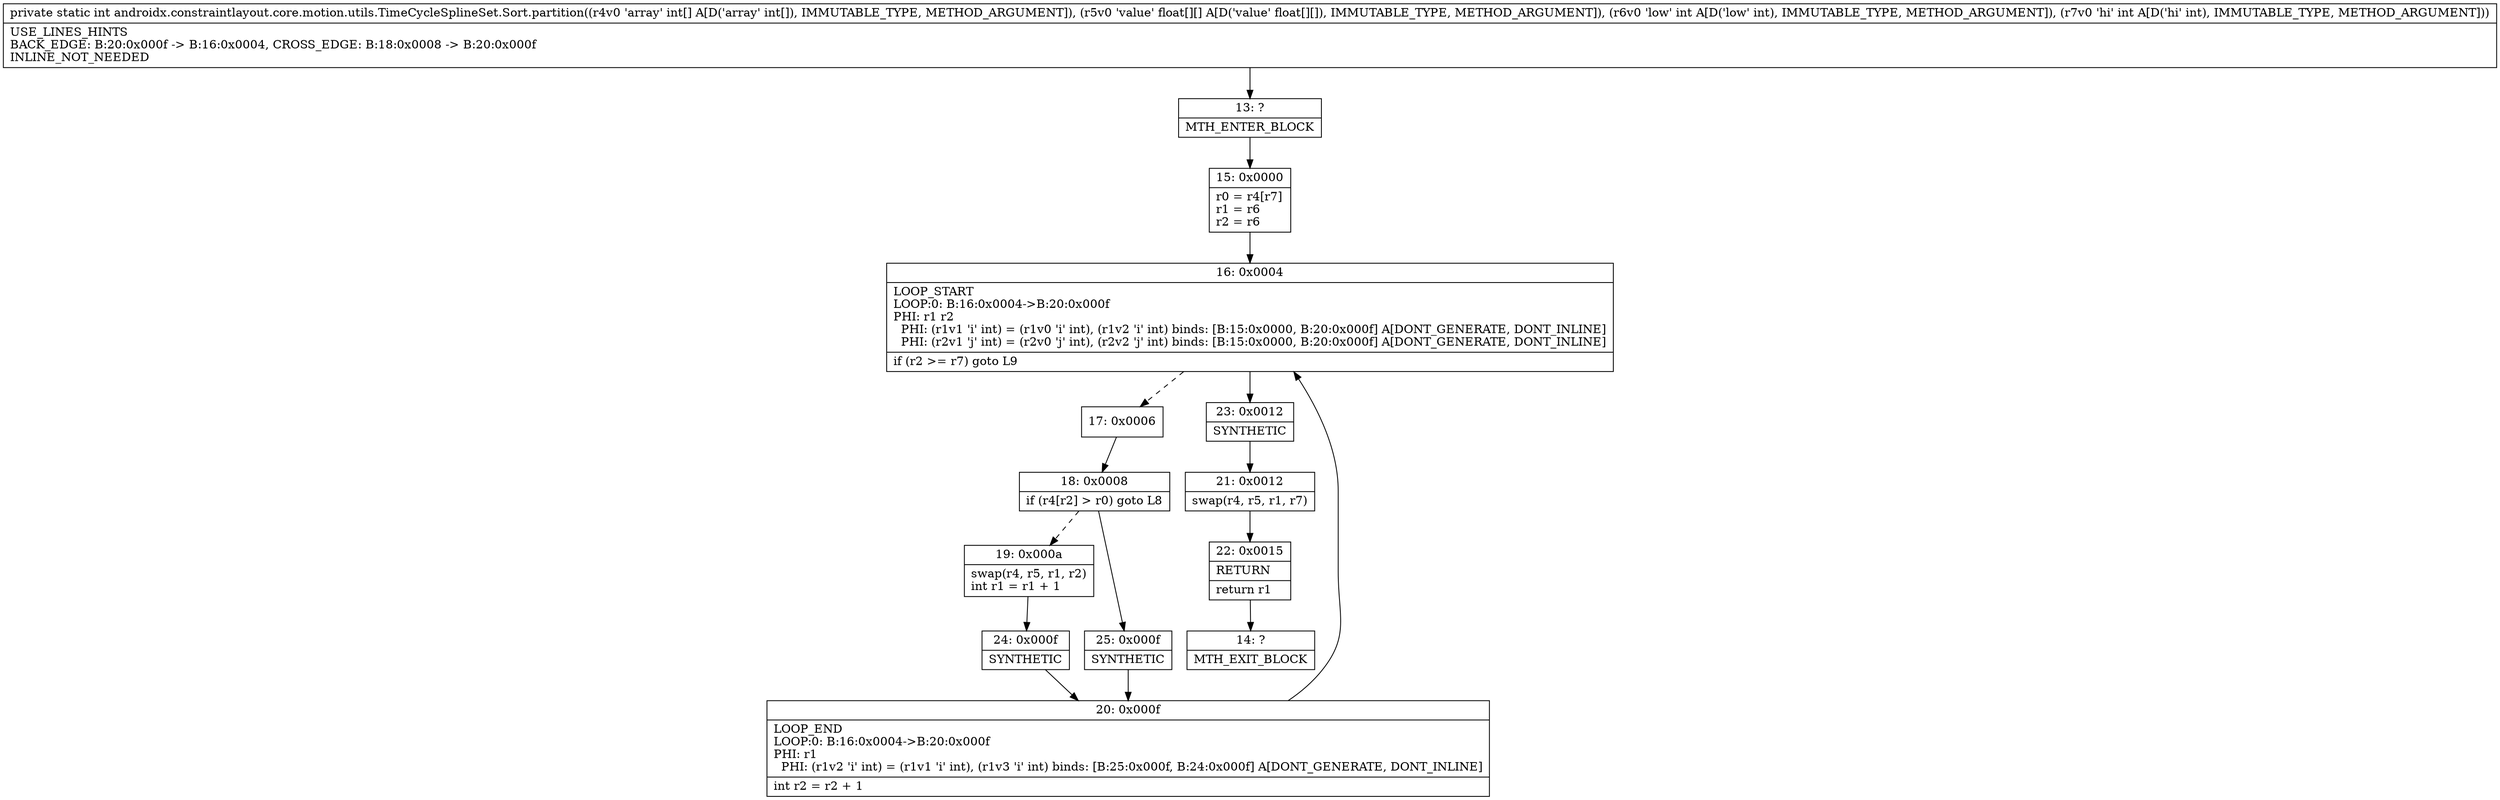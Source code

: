 digraph "CFG forandroidx.constraintlayout.core.motion.utils.TimeCycleSplineSet.Sort.partition([I[[FII)I" {
Node_13 [shape=record,label="{13\:\ ?|MTH_ENTER_BLOCK\l}"];
Node_15 [shape=record,label="{15\:\ 0x0000|r0 = r4[r7]\lr1 = r6\lr2 = r6\l}"];
Node_16 [shape=record,label="{16\:\ 0x0004|LOOP_START\lLOOP:0: B:16:0x0004\-\>B:20:0x000f\lPHI: r1 r2 \l  PHI: (r1v1 'i' int) = (r1v0 'i' int), (r1v2 'i' int) binds: [B:15:0x0000, B:20:0x000f] A[DONT_GENERATE, DONT_INLINE]\l  PHI: (r2v1 'j' int) = (r2v0 'j' int), (r2v2 'j' int) binds: [B:15:0x0000, B:20:0x000f] A[DONT_GENERATE, DONT_INLINE]\l|if (r2 \>= r7) goto L9\l}"];
Node_17 [shape=record,label="{17\:\ 0x0006}"];
Node_18 [shape=record,label="{18\:\ 0x0008|if (r4[r2] \> r0) goto L8\l}"];
Node_19 [shape=record,label="{19\:\ 0x000a|swap(r4, r5, r1, r2)\lint r1 = r1 + 1\l}"];
Node_24 [shape=record,label="{24\:\ 0x000f|SYNTHETIC\l}"];
Node_20 [shape=record,label="{20\:\ 0x000f|LOOP_END\lLOOP:0: B:16:0x0004\-\>B:20:0x000f\lPHI: r1 \l  PHI: (r1v2 'i' int) = (r1v1 'i' int), (r1v3 'i' int) binds: [B:25:0x000f, B:24:0x000f] A[DONT_GENERATE, DONT_INLINE]\l|int r2 = r2 + 1\l}"];
Node_25 [shape=record,label="{25\:\ 0x000f|SYNTHETIC\l}"];
Node_23 [shape=record,label="{23\:\ 0x0012|SYNTHETIC\l}"];
Node_21 [shape=record,label="{21\:\ 0x0012|swap(r4, r5, r1, r7)\l}"];
Node_22 [shape=record,label="{22\:\ 0x0015|RETURN\l|return r1\l}"];
Node_14 [shape=record,label="{14\:\ ?|MTH_EXIT_BLOCK\l}"];
MethodNode[shape=record,label="{private static int androidx.constraintlayout.core.motion.utils.TimeCycleSplineSet.Sort.partition((r4v0 'array' int[] A[D('array' int[]), IMMUTABLE_TYPE, METHOD_ARGUMENT]), (r5v0 'value' float[][] A[D('value' float[][]), IMMUTABLE_TYPE, METHOD_ARGUMENT]), (r6v0 'low' int A[D('low' int), IMMUTABLE_TYPE, METHOD_ARGUMENT]), (r7v0 'hi' int A[D('hi' int), IMMUTABLE_TYPE, METHOD_ARGUMENT]))  | USE_LINES_HINTS\lBACK_EDGE: B:20:0x000f \-\> B:16:0x0004, CROSS_EDGE: B:18:0x0008 \-\> B:20:0x000f\lINLINE_NOT_NEEDED\l}"];
MethodNode -> Node_13;Node_13 -> Node_15;
Node_15 -> Node_16;
Node_16 -> Node_17[style=dashed];
Node_16 -> Node_23;
Node_17 -> Node_18;
Node_18 -> Node_19[style=dashed];
Node_18 -> Node_25;
Node_19 -> Node_24;
Node_24 -> Node_20;
Node_20 -> Node_16;
Node_25 -> Node_20;
Node_23 -> Node_21;
Node_21 -> Node_22;
Node_22 -> Node_14;
}

